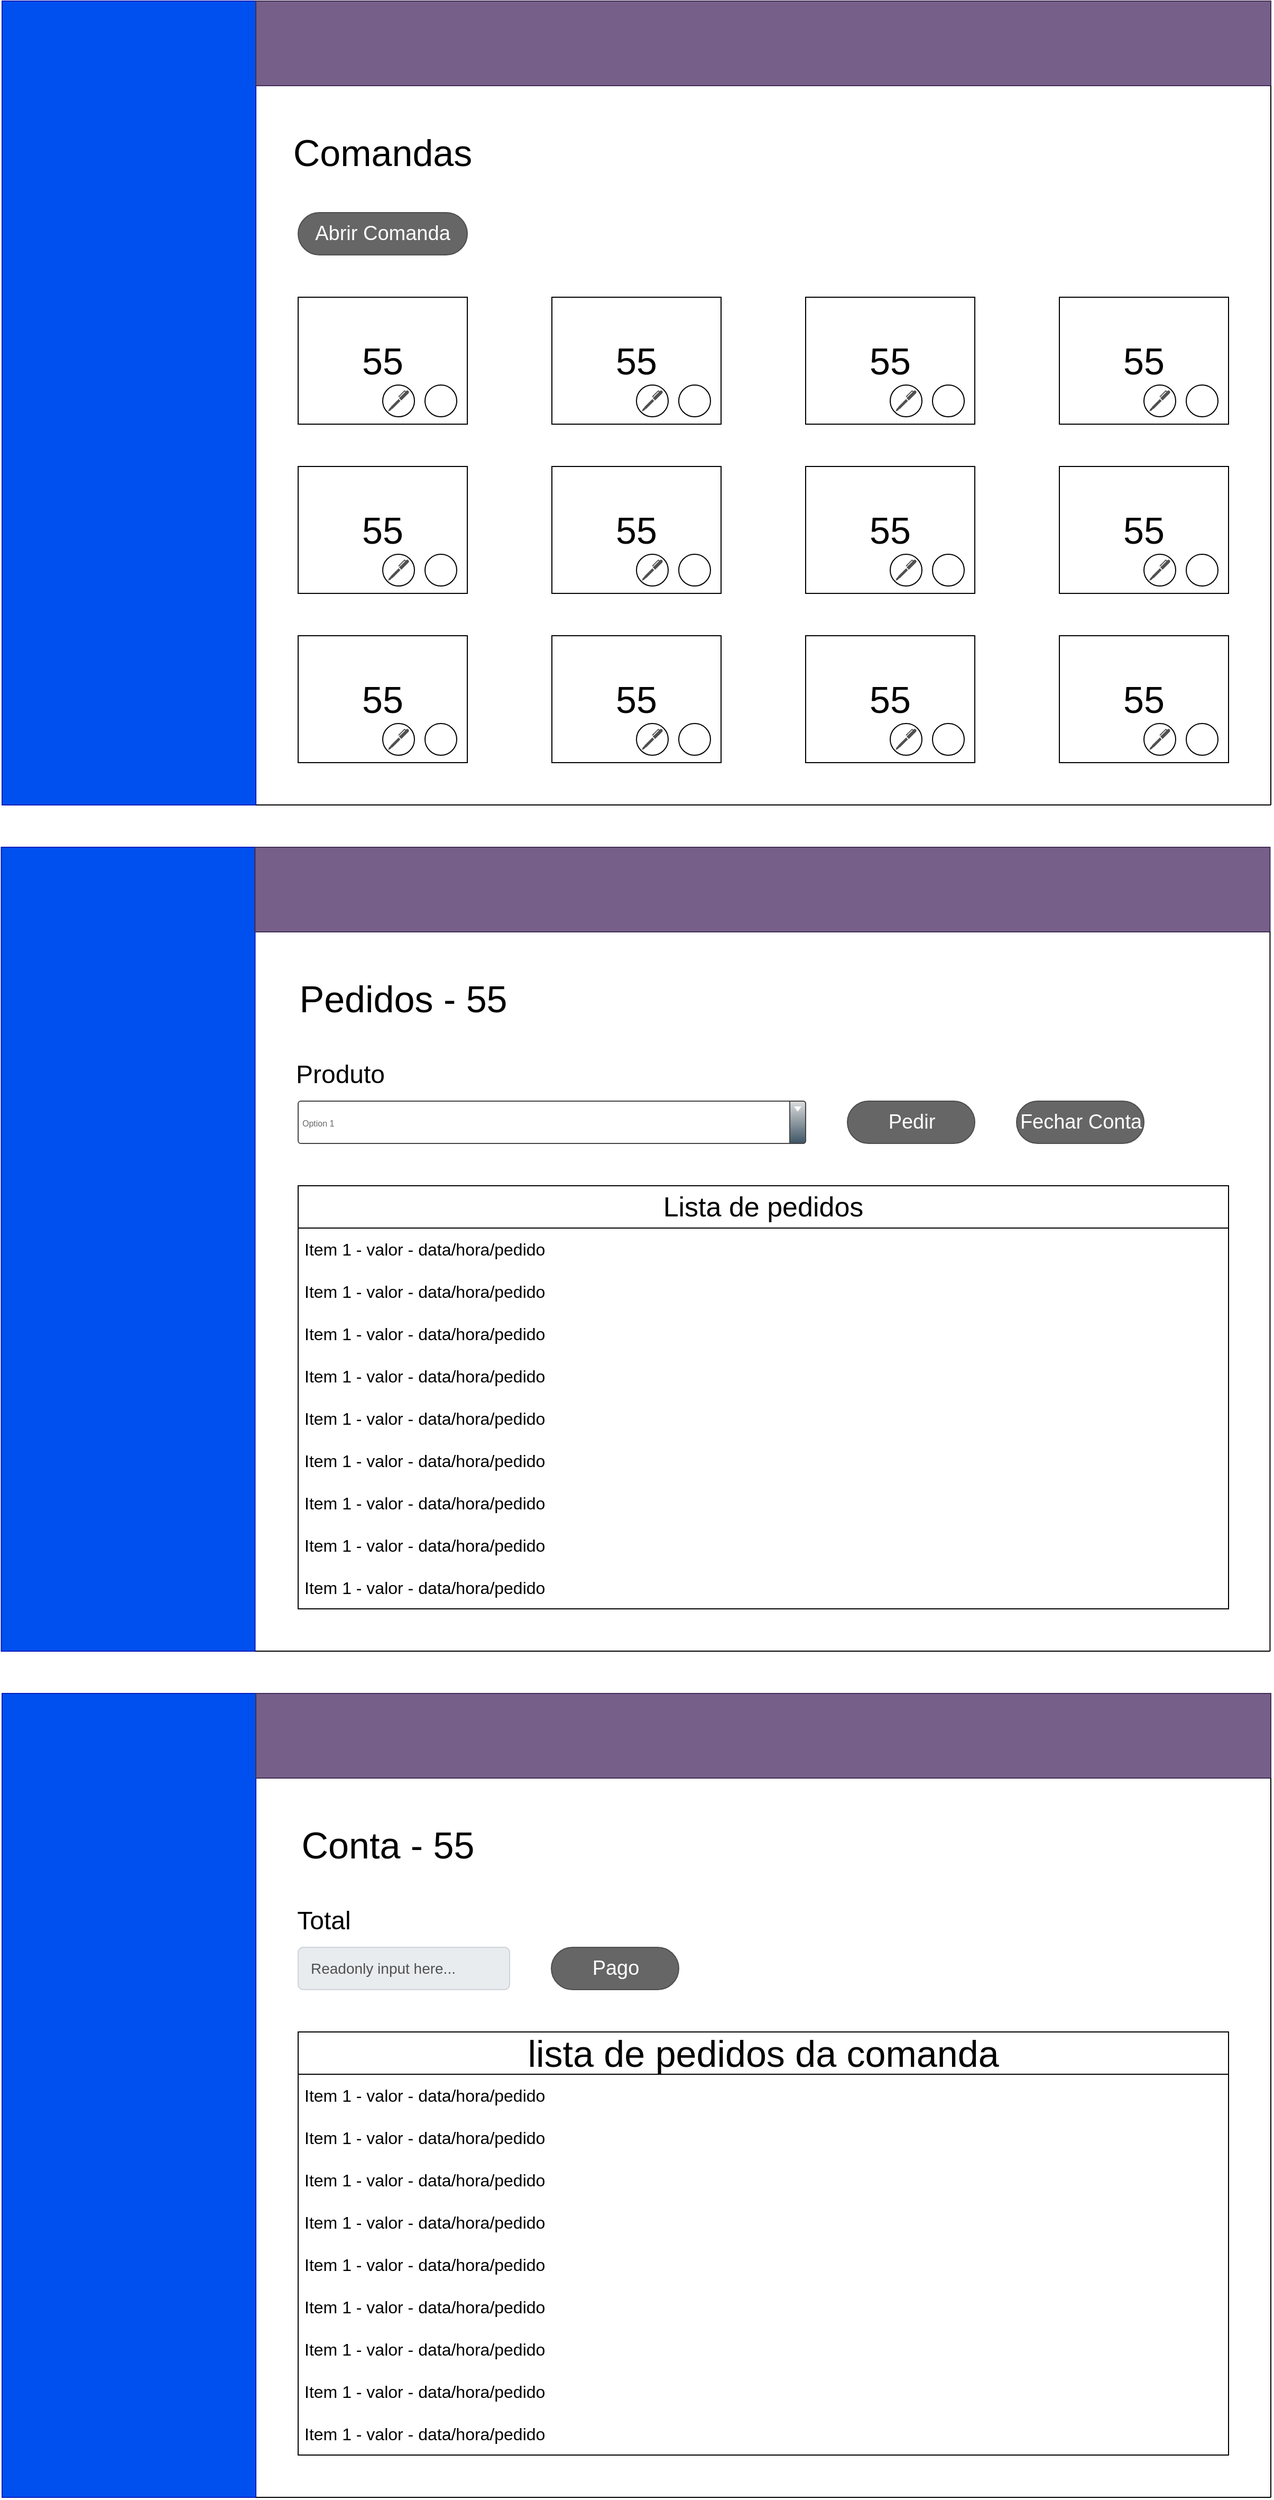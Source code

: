 <mxfile version="24.4.9" type="github">
  <diagram name="Página-1" id="xbZieVm0xrTmN9SILhUu">
    <mxGraphModel dx="3192" dy="1338" grid="1" gridSize="10" guides="1" tooltips="1" connect="1" arrows="1" fold="1" page="0" pageScale="1" pageWidth="827" pageHeight="1169" math="0" shadow="0">
      <root>
        <mxCell id="0" />
        <mxCell id="1" parent="0" />
        <mxCell id="uYwmo2Z151eSSHUktlcx-2" value="" style="rounded=0;whiteSpace=wrap;html=1;fillColor=#0050ef;strokeColor=#001DBC;fontColor=#ffffff;" vertex="1" parent="1">
          <mxGeometry x="-400" y="-120" width="240" height="760" as="geometry" />
        </mxCell>
        <mxCell id="uYwmo2Z151eSSHUktlcx-3" value="" style="rounded=0;whiteSpace=wrap;html=1;fillColor=#76608a;fontColor=#ffffff;strokeColor=#432D57;" vertex="1" parent="1">
          <mxGeometry x="-160" y="-120" width="960" height="80" as="geometry" />
        </mxCell>
        <mxCell id="uYwmo2Z151eSSHUktlcx-4" value="55" style="rounded=0;whiteSpace=wrap;html=1;align=center;fontSize=35;" vertex="1" parent="1">
          <mxGeometry x="-120" y="160" width="160" height="120" as="geometry" />
        </mxCell>
        <mxCell id="uYwmo2Z151eSSHUktlcx-20" value="" style="ellipse;whiteSpace=wrap;html=1;aspect=fixed;" vertex="1" parent="1">
          <mxGeometry x="-40" y="243" width="30" height="30" as="geometry" />
        </mxCell>
        <mxCell id="uYwmo2Z151eSSHUktlcx-21" value="" style="ellipse;whiteSpace=wrap;html=1;aspect=fixed;" vertex="1" parent="1">
          <mxGeometry y="243" width="30" height="30" as="geometry" />
        </mxCell>
        <mxCell id="uYwmo2Z151eSSHUktlcx-50" value="" style="sketch=0;pointerEvents=1;shadow=0;dashed=0;html=1;strokeColor=none;fillColor=#505050;labelPosition=center;verticalLabelPosition=bottom;verticalAlign=top;outlineConnect=0;align=center;shape=mxgraph.office.concepts.writing_pen;" vertex="1" parent="1">
          <mxGeometry x="-35" y="248" width="20" height="20" as="geometry" />
        </mxCell>
        <mxCell id="uYwmo2Z151eSSHUktlcx-51" value="" style="shape=image;html=1;verticalAlign=top;verticalLabelPosition=bottom;labelBackgroundColor=#ffffff;imageAspect=0;aspect=fixed;image=https://cdn1.iconfinder.com/data/icons/unicons-line-vol-6/24/trash-alt-128.png" vertex="1" parent="1">
          <mxGeometry x="5" y="248" width="20" height="20" as="geometry" />
        </mxCell>
        <mxCell id="uYwmo2Z151eSSHUktlcx-86" value="Comandas" style="text;html=1;align=center;verticalAlign=middle;whiteSpace=wrap;rounded=0;fontSize=35;" vertex="1" parent="1">
          <mxGeometry x="-120" y="8" width="160" height="30" as="geometry" />
        </mxCell>
        <mxCell id="uYwmo2Z151eSSHUktlcx-168" value="" style="endArrow=none;html=1;rounded=0;entryX=1;entryY=1;entryDx=0;entryDy=0;" edge="1" parent="1">
          <mxGeometry width="50" height="50" relative="1" as="geometry">
            <mxPoint x="800" y="640" as="sourcePoint" />
            <mxPoint x="800" y="-40" as="targetPoint" />
          </mxGeometry>
        </mxCell>
        <mxCell id="uYwmo2Z151eSSHUktlcx-169" value="" style="endArrow=none;html=1;rounded=0;entryX=1;entryY=1;entryDx=0;entryDy=0;" edge="1" parent="1" target="uYwmo2Z151eSSHUktlcx-2">
          <mxGeometry width="50" height="50" relative="1" as="geometry">
            <mxPoint x="800" y="640" as="sourcePoint" />
            <mxPoint x="810" y="-30" as="targetPoint" />
          </mxGeometry>
        </mxCell>
        <mxCell id="uYwmo2Z151eSSHUktlcx-172" value="55" style="rounded=0;whiteSpace=wrap;html=1;align=center;fontSize=35;" vertex="1" parent="1">
          <mxGeometry x="120" y="160" width="160" height="120" as="geometry" />
        </mxCell>
        <mxCell id="uYwmo2Z151eSSHUktlcx-173" value="" style="ellipse;whiteSpace=wrap;html=1;aspect=fixed;" vertex="1" parent="1">
          <mxGeometry x="200" y="243" width="30" height="30" as="geometry" />
        </mxCell>
        <mxCell id="uYwmo2Z151eSSHUktlcx-174" value="" style="ellipse;whiteSpace=wrap;html=1;aspect=fixed;" vertex="1" parent="1">
          <mxGeometry x="240" y="243" width="30" height="30" as="geometry" />
        </mxCell>
        <mxCell id="uYwmo2Z151eSSHUktlcx-175" value="" style="sketch=0;pointerEvents=1;shadow=0;dashed=0;html=1;strokeColor=none;fillColor=#505050;labelPosition=center;verticalLabelPosition=bottom;verticalAlign=top;outlineConnect=0;align=center;shape=mxgraph.office.concepts.writing_pen;" vertex="1" parent="1">
          <mxGeometry x="205" y="248" width="20" height="20" as="geometry" />
        </mxCell>
        <mxCell id="uYwmo2Z151eSSHUktlcx-176" value="" style="shape=image;html=1;verticalAlign=top;verticalLabelPosition=bottom;labelBackgroundColor=#ffffff;imageAspect=0;aspect=fixed;image=https://cdn1.iconfinder.com/data/icons/unicons-line-vol-6/24/trash-alt-128.png" vertex="1" parent="1">
          <mxGeometry x="245" y="248" width="20" height="20" as="geometry" />
        </mxCell>
        <mxCell id="uYwmo2Z151eSSHUktlcx-177" value="55" style="rounded=0;whiteSpace=wrap;html=1;align=center;fontSize=35;" vertex="1" parent="1">
          <mxGeometry x="360" y="160" width="160" height="120" as="geometry" />
        </mxCell>
        <mxCell id="uYwmo2Z151eSSHUktlcx-178" value="" style="ellipse;whiteSpace=wrap;html=1;aspect=fixed;" vertex="1" parent="1">
          <mxGeometry x="440" y="243" width="30" height="30" as="geometry" />
        </mxCell>
        <mxCell id="uYwmo2Z151eSSHUktlcx-179" value="" style="ellipse;whiteSpace=wrap;html=1;aspect=fixed;" vertex="1" parent="1">
          <mxGeometry x="480" y="243" width="30" height="30" as="geometry" />
        </mxCell>
        <mxCell id="uYwmo2Z151eSSHUktlcx-180" value="" style="sketch=0;pointerEvents=1;shadow=0;dashed=0;html=1;strokeColor=none;fillColor=#505050;labelPosition=center;verticalLabelPosition=bottom;verticalAlign=top;outlineConnect=0;align=center;shape=mxgraph.office.concepts.writing_pen;" vertex="1" parent="1">
          <mxGeometry x="445" y="248" width="20" height="20" as="geometry" />
        </mxCell>
        <mxCell id="uYwmo2Z151eSSHUktlcx-181" value="" style="shape=image;html=1;verticalAlign=top;verticalLabelPosition=bottom;labelBackgroundColor=#ffffff;imageAspect=0;aspect=fixed;image=https://cdn1.iconfinder.com/data/icons/unicons-line-vol-6/24/trash-alt-128.png" vertex="1" parent="1">
          <mxGeometry x="485" y="248" width="20" height="20" as="geometry" />
        </mxCell>
        <mxCell id="uYwmo2Z151eSSHUktlcx-182" value="55" style="rounded=0;whiteSpace=wrap;html=1;align=center;fontSize=35;" vertex="1" parent="1">
          <mxGeometry x="600" y="160" width="160" height="120" as="geometry" />
        </mxCell>
        <mxCell id="uYwmo2Z151eSSHUktlcx-183" value="" style="ellipse;whiteSpace=wrap;html=1;aspect=fixed;" vertex="1" parent="1">
          <mxGeometry x="680" y="243" width="30" height="30" as="geometry" />
        </mxCell>
        <mxCell id="uYwmo2Z151eSSHUktlcx-184" value="" style="ellipse;whiteSpace=wrap;html=1;aspect=fixed;" vertex="1" parent="1">
          <mxGeometry x="720" y="243" width="30" height="30" as="geometry" />
        </mxCell>
        <mxCell id="uYwmo2Z151eSSHUktlcx-185" value="" style="sketch=0;pointerEvents=1;shadow=0;dashed=0;html=1;strokeColor=none;fillColor=#505050;labelPosition=center;verticalLabelPosition=bottom;verticalAlign=top;outlineConnect=0;align=center;shape=mxgraph.office.concepts.writing_pen;" vertex="1" parent="1">
          <mxGeometry x="685" y="248" width="20" height="20" as="geometry" />
        </mxCell>
        <mxCell id="uYwmo2Z151eSSHUktlcx-186" value="" style="shape=image;html=1;verticalAlign=top;verticalLabelPosition=bottom;labelBackgroundColor=#ffffff;imageAspect=0;aspect=fixed;image=https://cdn1.iconfinder.com/data/icons/unicons-line-vol-6/24/trash-alt-128.png" vertex="1" parent="1">
          <mxGeometry x="725" y="248" width="20" height="20" as="geometry" />
        </mxCell>
        <mxCell id="uYwmo2Z151eSSHUktlcx-187" value="55" style="rounded=0;whiteSpace=wrap;html=1;align=center;fontSize=35;" vertex="1" parent="1">
          <mxGeometry x="-120" y="320" width="160" height="120" as="geometry" />
        </mxCell>
        <mxCell id="uYwmo2Z151eSSHUktlcx-188" value="" style="ellipse;whiteSpace=wrap;html=1;aspect=fixed;" vertex="1" parent="1">
          <mxGeometry x="-40" y="403" width="30" height="30" as="geometry" />
        </mxCell>
        <mxCell id="uYwmo2Z151eSSHUktlcx-189" value="" style="ellipse;whiteSpace=wrap;html=1;aspect=fixed;" vertex="1" parent="1">
          <mxGeometry y="403" width="30" height="30" as="geometry" />
        </mxCell>
        <mxCell id="uYwmo2Z151eSSHUktlcx-190" value="" style="sketch=0;pointerEvents=1;shadow=0;dashed=0;html=1;strokeColor=none;fillColor=#505050;labelPosition=center;verticalLabelPosition=bottom;verticalAlign=top;outlineConnect=0;align=center;shape=mxgraph.office.concepts.writing_pen;" vertex="1" parent="1">
          <mxGeometry x="-35" y="408" width="20" height="20" as="geometry" />
        </mxCell>
        <mxCell id="uYwmo2Z151eSSHUktlcx-191" value="" style="shape=image;html=1;verticalAlign=top;verticalLabelPosition=bottom;labelBackgroundColor=#ffffff;imageAspect=0;aspect=fixed;image=https://cdn1.iconfinder.com/data/icons/unicons-line-vol-6/24/trash-alt-128.png" vertex="1" parent="1">
          <mxGeometry x="5" y="408" width="20" height="20" as="geometry" />
        </mxCell>
        <mxCell id="uYwmo2Z151eSSHUktlcx-192" value="55" style="rounded=0;whiteSpace=wrap;html=1;align=center;fontSize=35;" vertex="1" parent="1">
          <mxGeometry x="120" y="320" width="160" height="120" as="geometry" />
        </mxCell>
        <mxCell id="uYwmo2Z151eSSHUktlcx-193" value="" style="ellipse;whiteSpace=wrap;html=1;aspect=fixed;" vertex="1" parent="1">
          <mxGeometry x="200" y="403" width="30" height="30" as="geometry" />
        </mxCell>
        <mxCell id="uYwmo2Z151eSSHUktlcx-194" value="" style="ellipse;whiteSpace=wrap;html=1;aspect=fixed;" vertex="1" parent="1">
          <mxGeometry x="240" y="403" width="30" height="30" as="geometry" />
        </mxCell>
        <mxCell id="uYwmo2Z151eSSHUktlcx-195" value="" style="sketch=0;pointerEvents=1;shadow=0;dashed=0;html=1;strokeColor=none;fillColor=#505050;labelPosition=center;verticalLabelPosition=bottom;verticalAlign=top;outlineConnect=0;align=center;shape=mxgraph.office.concepts.writing_pen;" vertex="1" parent="1">
          <mxGeometry x="205" y="408" width="20" height="20" as="geometry" />
        </mxCell>
        <mxCell id="uYwmo2Z151eSSHUktlcx-196" value="" style="shape=image;html=1;verticalAlign=top;verticalLabelPosition=bottom;labelBackgroundColor=#ffffff;imageAspect=0;aspect=fixed;image=https://cdn1.iconfinder.com/data/icons/unicons-line-vol-6/24/trash-alt-128.png" vertex="1" parent="1">
          <mxGeometry x="245" y="408" width="20" height="20" as="geometry" />
        </mxCell>
        <mxCell id="uYwmo2Z151eSSHUktlcx-197" value="55" style="rounded=0;whiteSpace=wrap;html=1;align=center;fontSize=35;" vertex="1" parent="1">
          <mxGeometry x="360" y="320" width="160" height="120" as="geometry" />
        </mxCell>
        <mxCell id="uYwmo2Z151eSSHUktlcx-198" value="" style="ellipse;whiteSpace=wrap;html=1;aspect=fixed;" vertex="1" parent="1">
          <mxGeometry x="440" y="403" width="30" height="30" as="geometry" />
        </mxCell>
        <mxCell id="uYwmo2Z151eSSHUktlcx-199" value="" style="ellipse;whiteSpace=wrap;html=1;aspect=fixed;" vertex="1" parent="1">
          <mxGeometry x="480" y="403" width="30" height="30" as="geometry" />
        </mxCell>
        <mxCell id="uYwmo2Z151eSSHUktlcx-200" value="" style="sketch=0;pointerEvents=1;shadow=0;dashed=0;html=1;strokeColor=none;fillColor=#505050;labelPosition=center;verticalLabelPosition=bottom;verticalAlign=top;outlineConnect=0;align=center;shape=mxgraph.office.concepts.writing_pen;" vertex="1" parent="1">
          <mxGeometry x="445" y="408" width="20" height="20" as="geometry" />
        </mxCell>
        <mxCell id="uYwmo2Z151eSSHUktlcx-201" value="" style="shape=image;html=1;verticalAlign=top;verticalLabelPosition=bottom;labelBackgroundColor=#ffffff;imageAspect=0;aspect=fixed;image=https://cdn1.iconfinder.com/data/icons/unicons-line-vol-6/24/trash-alt-128.png" vertex="1" parent="1">
          <mxGeometry x="485" y="408" width="20" height="20" as="geometry" />
        </mxCell>
        <mxCell id="uYwmo2Z151eSSHUktlcx-202" value="55" style="rounded=0;whiteSpace=wrap;html=1;align=center;fontSize=35;" vertex="1" parent="1">
          <mxGeometry x="600" y="320" width="160" height="120" as="geometry" />
        </mxCell>
        <mxCell id="uYwmo2Z151eSSHUktlcx-203" value="" style="ellipse;whiteSpace=wrap;html=1;aspect=fixed;" vertex="1" parent="1">
          <mxGeometry x="680" y="403" width="30" height="30" as="geometry" />
        </mxCell>
        <mxCell id="uYwmo2Z151eSSHUktlcx-204" value="" style="ellipse;whiteSpace=wrap;html=1;aspect=fixed;" vertex="1" parent="1">
          <mxGeometry x="720" y="403" width="30" height="30" as="geometry" />
        </mxCell>
        <mxCell id="uYwmo2Z151eSSHUktlcx-205" value="" style="sketch=0;pointerEvents=1;shadow=0;dashed=0;html=1;strokeColor=none;fillColor=#505050;labelPosition=center;verticalLabelPosition=bottom;verticalAlign=top;outlineConnect=0;align=center;shape=mxgraph.office.concepts.writing_pen;" vertex="1" parent="1">
          <mxGeometry x="685" y="408" width="20" height="20" as="geometry" />
        </mxCell>
        <mxCell id="uYwmo2Z151eSSHUktlcx-206" value="" style="shape=image;html=1;verticalAlign=top;verticalLabelPosition=bottom;labelBackgroundColor=#ffffff;imageAspect=0;aspect=fixed;image=https://cdn1.iconfinder.com/data/icons/unicons-line-vol-6/24/trash-alt-128.png" vertex="1" parent="1">
          <mxGeometry x="725" y="408" width="20" height="20" as="geometry" />
        </mxCell>
        <mxCell id="uYwmo2Z151eSSHUktlcx-207" value="55" style="rounded=0;whiteSpace=wrap;html=1;align=center;fontSize=35;" vertex="1" parent="1">
          <mxGeometry x="-120" y="480" width="160" height="120" as="geometry" />
        </mxCell>
        <mxCell id="uYwmo2Z151eSSHUktlcx-208" value="" style="ellipse;whiteSpace=wrap;html=1;aspect=fixed;" vertex="1" parent="1">
          <mxGeometry x="-40" y="563" width="30" height="30" as="geometry" />
        </mxCell>
        <mxCell id="uYwmo2Z151eSSHUktlcx-209" value="" style="ellipse;whiteSpace=wrap;html=1;aspect=fixed;" vertex="1" parent="1">
          <mxGeometry y="563" width="30" height="30" as="geometry" />
        </mxCell>
        <mxCell id="uYwmo2Z151eSSHUktlcx-210" value="" style="sketch=0;pointerEvents=1;shadow=0;dashed=0;html=1;strokeColor=none;fillColor=#505050;labelPosition=center;verticalLabelPosition=bottom;verticalAlign=top;outlineConnect=0;align=center;shape=mxgraph.office.concepts.writing_pen;" vertex="1" parent="1">
          <mxGeometry x="-35" y="568" width="20" height="20" as="geometry" />
        </mxCell>
        <mxCell id="uYwmo2Z151eSSHUktlcx-211" value="" style="shape=image;html=1;verticalAlign=top;verticalLabelPosition=bottom;labelBackgroundColor=#ffffff;imageAspect=0;aspect=fixed;image=https://cdn1.iconfinder.com/data/icons/unicons-line-vol-6/24/trash-alt-128.png" vertex="1" parent="1">
          <mxGeometry x="5" y="568" width="20" height="20" as="geometry" />
        </mxCell>
        <mxCell id="uYwmo2Z151eSSHUktlcx-212" value="55" style="rounded=0;whiteSpace=wrap;html=1;align=center;fontSize=35;" vertex="1" parent="1">
          <mxGeometry x="120" y="480" width="160" height="120" as="geometry" />
        </mxCell>
        <mxCell id="uYwmo2Z151eSSHUktlcx-213" value="" style="ellipse;whiteSpace=wrap;html=1;aspect=fixed;" vertex="1" parent="1">
          <mxGeometry x="200" y="563" width="30" height="30" as="geometry" />
        </mxCell>
        <mxCell id="uYwmo2Z151eSSHUktlcx-214" value="" style="ellipse;whiteSpace=wrap;html=1;aspect=fixed;" vertex="1" parent="1">
          <mxGeometry x="240" y="563" width="30" height="30" as="geometry" />
        </mxCell>
        <mxCell id="uYwmo2Z151eSSHUktlcx-215" value="" style="sketch=0;pointerEvents=1;shadow=0;dashed=0;html=1;strokeColor=none;fillColor=#505050;labelPosition=center;verticalLabelPosition=bottom;verticalAlign=top;outlineConnect=0;align=center;shape=mxgraph.office.concepts.writing_pen;" vertex="1" parent="1">
          <mxGeometry x="205" y="568" width="20" height="20" as="geometry" />
        </mxCell>
        <mxCell id="uYwmo2Z151eSSHUktlcx-216" value="" style="shape=image;html=1;verticalAlign=top;verticalLabelPosition=bottom;labelBackgroundColor=#ffffff;imageAspect=0;aspect=fixed;image=https://cdn1.iconfinder.com/data/icons/unicons-line-vol-6/24/trash-alt-128.png" vertex="1" parent="1">
          <mxGeometry x="245" y="568" width="20" height="20" as="geometry" />
        </mxCell>
        <mxCell id="uYwmo2Z151eSSHUktlcx-217" value="55" style="rounded=0;whiteSpace=wrap;html=1;align=center;fontSize=35;" vertex="1" parent="1">
          <mxGeometry x="360" y="480" width="160" height="120" as="geometry" />
        </mxCell>
        <mxCell id="uYwmo2Z151eSSHUktlcx-218" value="" style="ellipse;whiteSpace=wrap;html=1;aspect=fixed;" vertex="1" parent="1">
          <mxGeometry x="440" y="563" width="30" height="30" as="geometry" />
        </mxCell>
        <mxCell id="uYwmo2Z151eSSHUktlcx-219" value="" style="ellipse;whiteSpace=wrap;html=1;aspect=fixed;" vertex="1" parent="1">
          <mxGeometry x="480" y="563" width="30" height="30" as="geometry" />
        </mxCell>
        <mxCell id="uYwmo2Z151eSSHUktlcx-220" value="" style="sketch=0;pointerEvents=1;shadow=0;dashed=0;html=1;strokeColor=none;fillColor=#505050;labelPosition=center;verticalLabelPosition=bottom;verticalAlign=top;outlineConnect=0;align=center;shape=mxgraph.office.concepts.writing_pen;" vertex="1" parent="1">
          <mxGeometry x="445" y="568" width="20" height="20" as="geometry" />
        </mxCell>
        <mxCell id="uYwmo2Z151eSSHUktlcx-221" value="" style="shape=image;html=1;verticalAlign=top;verticalLabelPosition=bottom;labelBackgroundColor=#ffffff;imageAspect=0;aspect=fixed;image=https://cdn1.iconfinder.com/data/icons/unicons-line-vol-6/24/trash-alt-128.png" vertex="1" parent="1">
          <mxGeometry x="485" y="568" width="20" height="20" as="geometry" />
        </mxCell>
        <mxCell id="uYwmo2Z151eSSHUktlcx-222" value="55" style="rounded=0;whiteSpace=wrap;html=1;align=center;fontSize=35;" vertex="1" parent="1">
          <mxGeometry x="600" y="480" width="160" height="120" as="geometry" />
        </mxCell>
        <mxCell id="uYwmo2Z151eSSHUktlcx-223" value="" style="ellipse;whiteSpace=wrap;html=1;aspect=fixed;" vertex="1" parent="1">
          <mxGeometry x="680" y="563" width="30" height="30" as="geometry" />
        </mxCell>
        <mxCell id="uYwmo2Z151eSSHUktlcx-224" value="" style="ellipse;whiteSpace=wrap;html=1;aspect=fixed;" vertex="1" parent="1">
          <mxGeometry x="720" y="563" width="30" height="30" as="geometry" />
        </mxCell>
        <mxCell id="uYwmo2Z151eSSHUktlcx-225" value="" style="sketch=0;pointerEvents=1;shadow=0;dashed=0;html=1;strokeColor=none;fillColor=#505050;labelPosition=center;verticalLabelPosition=bottom;verticalAlign=top;outlineConnect=0;align=center;shape=mxgraph.office.concepts.writing_pen;" vertex="1" parent="1">
          <mxGeometry x="685" y="568" width="20" height="20" as="geometry" />
        </mxCell>
        <mxCell id="uYwmo2Z151eSSHUktlcx-226" value="" style="shape=image;html=1;verticalAlign=top;verticalLabelPosition=bottom;labelBackgroundColor=#ffffff;imageAspect=0;aspect=fixed;image=https://cdn1.iconfinder.com/data/icons/unicons-line-vol-6/24/trash-alt-128.png" vertex="1" parent="1">
          <mxGeometry x="725" y="568" width="20" height="20" as="geometry" />
        </mxCell>
        <mxCell id="uYwmo2Z151eSSHUktlcx-235" value="" style="rounded=0;whiteSpace=wrap;html=1;fillColor=#0050ef;strokeColor=#001DBC;fontColor=#ffffff;" vertex="1" parent="1">
          <mxGeometry x="-400.77" y="680" width="240" height="760" as="geometry" />
        </mxCell>
        <mxCell id="uYwmo2Z151eSSHUktlcx-236" value="" style="rounded=0;whiteSpace=wrap;html=1;fillColor=#76608a;fontColor=#ffffff;strokeColor=#432D57;" vertex="1" parent="1">
          <mxGeometry x="-160.77" y="680" width="960" height="80" as="geometry" />
        </mxCell>
        <mxCell id="uYwmo2Z151eSSHUktlcx-242" value="Pedidos - 55" style="text;html=1;align=center;verticalAlign=middle;whiteSpace=wrap;rounded=0;fontSize=35;" vertex="1" parent="1">
          <mxGeometry x="-120.77" y="808" width="200.77" height="30" as="geometry" />
        </mxCell>
        <mxCell id="uYwmo2Z151eSSHUktlcx-243" value="" style="endArrow=none;html=1;rounded=0;entryX=1;entryY=1;entryDx=0;entryDy=0;" edge="1" parent="1">
          <mxGeometry width="50" height="50" relative="1" as="geometry">
            <mxPoint x="799.23" y="1440" as="sourcePoint" />
            <mxPoint x="799.23" y="760" as="targetPoint" />
          </mxGeometry>
        </mxCell>
        <mxCell id="uYwmo2Z151eSSHUktlcx-244" value="" style="endArrow=none;html=1;rounded=0;entryX=1;entryY=1;entryDx=0;entryDy=0;" edge="1" parent="1" target="uYwmo2Z151eSSHUktlcx-235">
          <mxGeometry width="50" height="50" relative="1" as="geometry">
            <mxPoint x="799.23" y="1440" as="sourcePoint" />
            <mxPoint x="809.23" y="770" as="targetPoint" />
          </mxGeometry>
        </mxCell>
        <mxCell id="uYwmo2Z151eSSHUktlcx-305" value="&lt;font style=&quot;font-size: 24px;&quot;&gt;Produto&lt;/font&gt;" style="text;html=1;align=center;verticalAlign=middle;whiteSpace=wrap;rounded=0;" vertex="1" parent="1">
          <mxGeometry x="-120" y="880" width="80" height="30" as="geometry" />
        </mxCell>
        <mxCell id="uYwmo2Z151eSSHUktlcx-310" value="&lt;font style=&quot;font-size: 19px;&quot;&gt;Pedir&lt;/font&gt;" style="rounded=1;html=1;shadow=0;dashed=0;whiteSpace=wrap;fontSize=10;fillColor=#666666;align=center;strokeColor=#4D4D4D;fontColor=#ffffff;arcSize=50;" vertex="1" parent="1">
          <mxGeometry x="399.5" y="920" width="120.5" height="40" as="geometry" />
        </mxCell>
        <mxCell id="uYwmo2Z151eSSHUktlcx-311" value="&lt;font style=&quot;font-size: 26px;&quot;&gt;Lista de pedidos&lt;/font&gt;" style="swimlane;fontStyle=0;childLayout=stackLayout;horizontal=1;startSize=40;horizontalStack=0;resizeParent=1;resizeParentMax=0;resizeLast=0;collapsible=1;marginBottom=0;whiteSpace=wrap;html=1;" vertex="1" parent="1">
          <mxGeometry x="-120" y="1000" width="880" height="400" as="geometry" />
        </mxCell>
        <mxCell id="uYwmo2Z151eSSHUktlcx-313" value="&lt;font style=&quot;font-size: 16px;&quot;&gt;Item 1 - valor - data/hora/pedido&lt;/font&gt;" style="text;strokeColor=none;fillColor=none;align=left;verticalAlign=middle;spacingLeft=4;spacingRight=4;overflow=hidden;points=[[0,0.5],[1,0.5]];portConstraint=eastwest;rotatable=0;whiteSpace=wrap;html=1;" vertex="1" parent="uYwmo2Z151eSSHUktlcx-311">
          <mxGeometry y="40" width="880" height="40" as="geometry" />
        </mxCell>
        <mxCell id="uYwmo2Z151eSSHUktlcx-351" value="&lt;font style=&quot;font-size: 16px;&quot;&gt;Item 1 - valor - data/hora/pedido&lt;/font&gt;" style="text;strokeColor=none;fillColor=none;align=left;verticalAlign=middle;spacingLeft=4;spacingRight=4;overflow=hidden;points=[[0,0.5],[1,0.5]];portConstraint=eastwest;rotatable=0;whiteSpace=wrap;html=1;" vertex="1" parent="uYwmo2Z151eSSHUktlcx-311">
          <mxGeometry y="80" width="880" height="40" as="geometry" />
        </mxCell>
        <mxCell id="uYwmo2Z151eSSHUktlcx-353" value="&lt;font style=&quot;font-size: 16px;&quot;&gt;Item 1 - valor - data/hora/pedido&lt;/font&gt;" style="text;strokeColor=none;fillColor=none;align=left;verticalAlign=middle;spacingLeft=4;spacingRight=4;overflow=hidden;points=[[0,0.5],[1,0.5]];portConstraint=eastwest;rotatable=0;whiteSpace=wrap;html=1;" vertex="1" parent="uYwmo2Z151eSSHUktlcx-311">
          <mxGeometry y="120" width="880" height="40" as="geometry" />
        </mxCell>
        <mxCell id="uYwmo2Z151eSSHUktlcx-357" value="&lt;font style=&quot;font-size: 16px;&quot;&gt;Item 1 - valor - data/hora/pedido&lt;/font&gt;" style="text;strokeColor=none;fillColor=none;align=left;verticalAlign=middle;spacingLeft=4;spacingRight=4;overflow=hidden;points=[[0,0.5],[1,0.5]];portConstraint=eastwest;rotatable=0;whiteSpace=wrap;html=1;" vertex="1" parent="uYwmo2Z151eSSHUktlcx-311">
          <mxGeometry y="160" width="880" height="40" as="geometry" />
        </mxCell>
        <mxCell id="uYwmo2Z151eSSHUktlcx-356" value="&lt;font style=&quot;font-size: 16px;&quot;&gt;Item 1 - valor - data/hora/pedido&lt;/font&gt;" style="text;strokeColor=none;fillColor=none;align=left;verticalAlign=middle;spacingLeft=4;spacingRight=4;overflow=hidden;points=[[0,0.5],[1,0.5]];portConstraint=eastwest;rotatable=0;whiteSpace=wrap;html=1;" vertex="1" parent="uYwmo2Z151eSSHUktlcx-311">
          <mxGeometry y="200" width="880" height="40" as="geometry" />
        </mxCell>
        <mxCell id="uYwmo2Z151eSSHUktlcx-355" value="&lt;font style=&quot;font-size: 16px;&quot;&gt;Item 1 - valor - data/hora/pedido&lt;/font&gt;" style="text;strokeColor=none;fillColor=none;align=left;verticalAlign=middle;spacingLeft=4;spacingRight=4;overflow=hidden;points=[[0,0.5],[1,0.5]];portConstraint=eastwest;rotatable=0;whiteSpace=wrap;html=1;" vertex="1" parent="uYwmo2Z151eSSHUktlcx-311">
          <mxGeometry y="240" width="880" height="40" as="geometry" />
        </mxCell>
        <mxCell id="uYwmo2Z151eSSHUktlcx-354" value="&lt;font style=&quot;font-size: 16px;&quot;&gt;Item 1 - valor - data/hora/pedido&lt;/font&gt;" style="text;strokeColor=none;fillColor=none;align=left;verticalAlign=middle;spacingLeft=4;spacingRight=4;overflow=hidden;points=[[0,0.5],[1,0.5]];portConstraint=eastwest;rotatable=0;whiteSpace=wrap;html=1;" vertex="1" parent="uYwmo2Z151eSSHUktlcx-311">
          <mxGeometry y="280" width="880" height="40" as="geometry" />
        </mxCell>
        <mxCell id="uYwmo2Z151eSSHUktlcx-352" value="&lt;font style=&quot;font-size: 16px;&quot;&gt;Item 1 - valor - data/hora/pedido&lt;/font&gt;" style="text;strokeColor=none;fillColor=none;align=left;verticalAlign=middle;spacingLeft=4;spacingRight=4;overflow=hidden;points=[[0,0.5],[1,0.5]];portConstraint=eastwest;rotatable=0;whiteSpace=wrap;html=1;" vertex="1" parent="uYwmo2Z151eSSHUktlcx-311">
          <mxGeometry y="320" width="880" height="40" as="geometry" />
        </mxCell>
        <mxCell id="uYwmo2Z151eSSHUktlcx-350" value="&lt;font style=&quot;font-size: 16px;&quot;&gt;Item 1 - valor - data/hora/pedido&lt;/font&gt;" style="text;strokeColor=none;fillColor=none;align=left;verticalAlign=middle;spacingLeft=4;spacingRight=4;overflow=hidden;points=[[0,0.5],[1,0.5]];portConstraint=eastwest;rotatable=0;whiteSpace=wrap;html=1;" vertex="1" parent="uYwmo2Z151eSSHUktlcx-311">
          <mxGeometry y="360" width="880" height="40" as="geometry" />
        </mxCell>
        <mxCell id="uYwmo2Z151eSSHUktlcx-325" value="Option 1" style="strokeWidth=1;html=1;shadow=0;dashed=0;shape=mxgraph.ios.iComboBox;spacingTop=2;spacingLeft=2;align=left;strokeColor=#444444;fontColor=#666666;buttonText=;fontSize=8;fillColor=#dddddd;fillColor2=#3D5565;sketch=0;whiteSpace=wrap;" vertex="1" parent="1">
          <mxGeometry x="-120" y="920" width="480" height="40" as="geometry" />
        </mxCell>
        <mxCell id="uYwmo2Z151eSSHUktlcx-326" value="&lt;font style=&quot;font-size: 19px;&quot;&gt;Fechar Conta&lt;/font&gt;" style="rounded=1;html=1;shadow=0;dashed=0;whiteSpace=wrap;fontSize=10;fillColor=#666666;align=center;strokeColor=#4D4D4D;fontColor=#ffffff;arcSize=50;" vertex="1" parent="1">
          <mxGeometry x="559.5" y="920" width="120.5" height="40" as="geometry" />
        </mxCell>
        <mxCell id="uYwmo2Z151eSSHUktlcx-327" value="" style="shape=image;html=1;verticalAlign=top;verticalLabelPosition=bottom;labelBackgroundColor=#ffffff;imageAspect=0;aspect=fixed;image=https://cdn1.iconfinder.com/data/icons/unicons-line-vol-6/24/trash-alt-128.png" vertex="1" parent="1">
          <mxGeometry x="730" y="1370" width="20" height="20" as="geometry" />
        </mxCell>
        <mxCell id="uYwmo2Z151eSSHUktlcx-330" value="" style="shape=image;html=1;verticalAlign=top;verticalLabelPosition=bottom;labelBackgroundColor=#ffffff;imageAspect=0;aspect=fixed;image=https://cdn1.iconfinder.com/data/icons/unicons-line-vol-6/24/trash-alt-128.png" vertex="1" parent="1">
          <mxGeometry x="730" y="1330" width="20" height="20" as="geometry" />
        </mxCell>
        <mxCell id="uYwmo2Z151eSSHUktlcx-331" value="" style="shape=image;html=1;verticalAlign=top;verticalLabelPosition=bottom;labelBackgroundColor=#ffffff;imageAspect=0;aspect=fixed;image=https://cdn1.iconfinder.com/data/icons/unicons-line-vol-6/24/trash-alt-128.png" vertex="1" parent="1">
          <mxGeometry x="730" y="1290" width="20" height="20" as="geometry" />
        </mxCell>
        <mxCell id="uYwmo2Z151eSSHUktlcx-332" value="" style="shape=image;html=1;verticalAlign=top;verticalLabelPosition=bottom;labelBackgroundColor=#ffffff;imageAspect=0;aspect=fixed;image=https://cdn1.iconfinder.com/data/icons/unicons-line-vol-6/24/trash-alt-128.png" vertex="1" parent="1">
          <mxGeometry x="730" y="1250" width="20" height="20" as="geometry" />
        </mxCell>
        <mxCell id="uYwmo2Z151eSSHUktlcx-333" value="" style="shape=image;html=1;verticalAlign=top;verticalLabelPosition=bottom;labelBackgroundColor=#ffffff;imageAspect=0;aspect=fixed;image=https://cdn1.iconfinder.com/data/icons/unicons-line-vol-6/24/trash-alt-128.png" vertex="1" parent="1">
          <mxGeometry x="730" y="1210" width="20" height="20" as="geometry" />
        </mxCell>
        <mxCell id="uYwmo2Z151eSSHUktlcx-334" value="" style="shape=image;html=1;verticalAlign=top;verticalLabelPosition=bottom;labelBackgroundColor=#ffffff;imageAspect=0;aspect=fixed;image=https://cdn1.iconfinder.com/data/icons/unicons-line-vol-6/24/trash-alt-128.png" vertex="1" parent="1">
          <mxGeometry x="730" y="1170" width="20" height="20" as="geometry" />
        </mxCell>
        <mxCell id="uYwmo2Z151eSSHUktlcx-335" value="" style="shape=image;html=1;verticalAlign=top;verticalLabelPosition=bottom;labelBackgroundColor=#ffffff;imageAspect=0;aspect=fixed;image=https://cdn1.iconfinder.com/data/icons/unicons-line-vol-6/24/trash-alt-128.png" vertex="1" parent="1">
          <mxGeometry x="730" y="1130" width="20" height="20" as="geometry" />
        </mxCell>
        <mxCell id="uYwmo2Z151eSSHUktlcx-336" value="" style="shape=image;html=1;verticalAlign=top;verticalLabelPosition=bottom;labelBackgroundColor=#ffffff;imageAspect=0;aspect=fixed;image=https://cdn1.iconfinder.com/data/icons/unicons-line-vol-6/24/trash-alt-128.png" vertex="1" parent="1">
          <mxGeometry x="730" y="1090" width="20" height="20" as="geometry" />
        </mxCell>
        <mxCell id="uYwmo2Z151eSSHUktlcx-337" value="" style="shape=image;html=1;verticalAlign=top;verticalLabelPosition=bottom;labelBackgroundColor=#ffffff;imageAspect=0;aspect=fixed;image=https://cdn1.iconfinder.com/data/icons/unicons-line-vol-6/24/trash-alt-128.png" vertex="1" parent="1">
          <mxGeometry x="730" y="1050" width="20" height="20" as="geometry" />
        </mxCell>
        <mxCell id="uYwmo2Z151eSSHUktlcx-358" value="" style="rounded=0;whiteSpace=wrap;html=1;fillColor=#0050ef;strokeColor=#001DBC;fontColor=#ffffff;" vertex="1" parent="1">
          <mxGeometry x="-400" y="1480" width="240" height="760" as="geometry" />
        </mxCell>
        <mxCell id="uYwmo2Z151eSSHUktlcx-359" value="" style="rounded=0;whiteSpace=wrap;html=1;fillColor=#76608a;fontColor=#ffffff;strokeColor=#432D57;" vertex="1" parent="1">
          <mxGeometry x="-160" y="1480" width="960" height="80" as="geometry" />
        </mxCell>
        <mxCell id="uYwmo2Z151eSSHUktlcx-360" value="Conta - 55" style="text;html=1;align=center;verticalAlign=middle;whiteSpace=wrap;rounded=0;fontSize=35;" vertex="1" parent="1">
          <mxGeometry x="-120" y="1608" width="170" height="30" as="geometry" />
        </mxCell>
        <mxCell id="uYwmo2Z151eSSHUktlcx-361" value="" style="endArrow=none;html=1;rounded=0;entryX=1;entryY=1;entryDx=0;entryDy=0;" edge="1" parent="1">
          <mxGeometry width="50" height="50" relative="1" as="geometry">
            <mxPoint x="800" y="2240" as="sourcePoint" />
            <mxPoint x="800" y="1560" as="targetPoint" />
          </mxGeometry>
        </mxCell>
        <mxCell id="uYwmo2Z151eSSHUktlcx-362" value="" style="endArrow=none;html=1;rounded=0;entryX=1;entryY=1;entryDx=0;entryDy=0;" edge="1" parent="1" target="uYwmo2Z151eSSHUktlcx-358">
          <mxGeometry width="50" height="50" relative="1" as="geometry">
            <mxPoint x="800" y="2240" as="sourcePoint" />
            <mxPoint x="810" y="1570" as="targetPoint" />
          </mxGeometry>
        </mxCell>
        <mxCell id="uYwmo2Z151eSSHUktlcx-365" value="lista de pedidos da comanda" style="swimlane;fontStyle=0;childLayout=stackLayout;horizontal=1;startSize=40;horizontalStack=0;resizeParent=1;resizeParentMax=0;resizeLast=0;collapsible=1;marginBottom=0;whiteSpace=wrap;html=1;fontSize=35;" vertex="1" parent="1">
          <mxGeometry x="-120.0" y="1800" width="880" height="400" as="geometry" />
        </mxCell>
        <mxCell id="uYwmo2Z151eSSHUktlcx-366" value="&lt;font style=&quot;font-size: 16px;&quot;&gt;Item 1 - valor - data/hora/pedido&lt;/font&gt;" style="text;strokeColor=none;fillColor=none;align=left;verticalAlign=middle;spacingLeft=4;spacingRight=4;overflow=hidden;points=[[0,0.5],[1,0.5]];portConstraint=eastwest;rotatable=0;whiteSpace=wrap;html=1;" vertex="1" parent="uYwmo2Z151eSSHUktlcx-365">
          <mxGeometry y="40" width="880" height="40" as="geometry" />
        </mxCell>
        <mxCell id="uYwmo2Z151eSSHUktlcx-367" value="&lt;font style=&quot;font-size: 16px;&quot;&gt;Item 1 - valor - data/hora/pedido&lt;/font&gt;" style="text;strokeColor=none;fillColor=none;align=left;verticalAlign=middle;spacingLeft=4;spacingRight=4;overflow=hidden;points=[[0,0.5],[1,0.5]];portConstraint=eastwest;rotatable=0;whiteSpace=wrap;html=1;" vertex="1" parent="uYwmo2Z151eSSHUktlcx-365">
          <mxGeometry y="80" width="880" height="40" as="geometry" />
        </mxCell>
        <mxCell id="uYwmo2Z151eSSHUktlcx-368" value="&lt;font style=&quot;font-size: 16px;&quot;&gt;Item 1 - valor - data/hora/pedido&lt;/font&gt;" style="text;strokeColor=none;fillColor=none;align=left;verticalAlign=middle;spacingLeft=4;spacingRight=4;overflow=hidden;points=[[0,0.5],[1,0.5]];portConstraint=eastwest;rotatable=0;whiteSpace=wrap;html=1;" vertex="1" parent="uYwmo2Z151eSSHUktlcx-365">
          <mxGeometry y="120" width="880" height="40" as="geometry" />
        </mxCell>
        <mxCell id="uYwmo2Z151eSSHUktlcx-369" value="&lt;font style=&quot;font-size: 16px;&quot;&gt;Item 1 - valor - data/hora/pedido&lt;/font&gt;" style="text;strokeColor=none;fillColor=none;align=left;verticalAlign=middle;spacingLeft=4;spacingRight=4;overflow=hidden;points=[[0,0.5],[1,0.5]];portConstraint=eastwest;rotatable=0;whiteSpace=wrap;html=1;" vertex="1" parent="uYwmo2Z151eSSHUktlcx-365">
          <mxGeometry y="160" width="880" height="40" as="geometry" />
        </mxCell>
        <mxCell id="uYwmo2Z151eSSHUktlcx-370" value="&lt;font style=&quot;font-size: 16px;&quot;&gt;Item 1 - valor - data/hora/pedido&lt;/font&gt;" style="text;strokeColor=none;fillColor=none;align=left;verticalAlign=middle;spacingLeft=4;spacingRight=4;overflow=hidden;points=[[0,0.5],[1,0.5]];portConstraint=eastwest;rotatable=0;whiteSpace=wrap;html=1;" vertex="1" parent="uYwmo2Z151eSSHUktlcx-365">
          <mxGeometry y="200" width="880" height="40" as="geometry" />
        </mxCell>
        <mxCell id="uYwmo2Z151eSSHUktlcx-371" value="&lt;font style=&quot;font-size: 16px;&quot;&gt;Item 1 - valor - data/hora/pedido&lt;/font&gt;" style="text;strokeColor=none;fillColor=none;align=left;verticalAlign=middle;spacingLeft=4;spacingRight=4;overflow=hidden;points=[[0,0.5],[1,0.5]];portConstraint=eastwest;rotatable=0;whiteSpace=wrap;html=1;" vertex="1" parent="uYwmo2Z151eSSHUktlcx-365">
          <mxGeometry y="240" width="880" height="40" as="geometry" />
        </mxCell>
        <mxCell id="uYwmo2Z151eSSHUktlcx-372" value="&lt;font style=&quot;font-size: 16px;&quot;&gt;Item 1 - valor - data/hora/pedido&lt;/font&gt;" style="text;strokeColor=none;fillColor=none;align=left;verticalAlign=middle;spacingLeft=4;spacingRight=4;overflow=hidden;points=[[0,0.5],[1,0.5]];portConstraint=eastwest;rotatable=0;whiteSpace=wrap;html=1;" vertex="1" parent="uYwmo2Z151eSSHUktlcx-365">
          <mxGeometry y="280" width="880" height="40" as="geometry" />
        </mxCell>
        <mxCell id="uYwmo2Z151eSSHUktlcx-373" value="&lt;font style=&quot;font-size: 16px;&quot;&gt;Item 1 - valor - data/hora/pedido&lt;/font&gt;" style="text;strokeColor=none;fillColor=none;align=left;verticalAlign=middle;spacingLeft=4;spacingRight=4;overflow=hidden;points=[[0,0.5],[1,0.5]];portConstraint=eastwest;rotatable=0;whiteSpace=wrap;html=1;" vertex="1" parent="uYwmo2Z151eSSHUktlcx-365">
          <mxGeometry y="320" width="880" height="40" as="geometry" />
        </mxCell>
        <mxCell id="uYwmo2Z151eSSHUktlcx-374" value="&lt;font style=&quot;font-size: 16px;&quot;&gt;Item 1 - valor - data/hora/pedido&lt;/font&gt;" style="text;strokeColor=none;fillColor=none;align=left;verticalAlign=middle;spacingLeft=4;spacingRight=4;overflow=hidden;points=[[0,0.5],[1,0.5]];portConstraint=eastwest;rotatable=0;whiteSpace=wrap;html=1;" vertex="1" parent="uYwmo2Z151eSSHUktlcx-365">
          <mxGeometry y="360" width="880" height="40" as="geometry" />
        </mxCell>
        <mxCell id="uYwmo2Z151eSSHUktlcx-377" value="" style="shape=image;html=1;verticalAlign=top;verticalLabelPosition=bottom;labelBackgroundColor=#ffffff;imageAspect=0;aspect=fixed;image=https://cdn1.iconfinder.com/data/icons/unicons-line-vol-6/24/trash-alt-128.png" vertex="1" parent="1">
          <mxGeometry x="730" y="2170" width="20" height="20" as="geometry" />
        </mxCell>
        <mxCell id="uYwmo2Z151eSSHUktlcx-378" value="" style="shape=image;html=1;verticalAlign=top;verticalLabelPosition=bottom;labelBackgroundColor=#ffffff;imageAspect=0;aspect=fixed;image=https://cdn1.iconfinder.com/data/icons/unicons-line-vol-6/24/trash-alt-128.png" vertex="1" parent="1">
          <mxGeometry x="730" y="2130" width="20" height="20" as="geometry" />
        </mxCell>
        <mxCell id="uYwmo2Z151eSSHUktlcx-379" value="" style="shape=image;html=1;verticalAlign=top;verticalLabelPosition=bottom;labelBackgroundColor=#ffffff;imageAspect=0;aspect=fixed;image=https://cdn1.iconfinder.com/data/icons/unicons-line-vol-6/24/trash-alt-128.png" vertex="1" parent="1">
          <mxGeometry x="730" y="2090" width="20" height="20" as="geometry" />
        </mxCell>
        <mxCell id="uYwmo2Z151eSSHUktlcx-380" value="" style="shape=image;html=1;verticalAlign=top;verticalLabelPosition=bottom;labelBackgroundColor=#ffffff;imageAspect=0;aspect=fixed;image=https://cdn1.iconfinder.com/data/icons/unicons-line-vol-6/24/trash-alt-128.png" vertex="1" parent="1">
          <mxGeometry x="730" y="2050" width="20" height="20" as="geometry" />
        </mxCell>
        <mxCell id="uYwmo2Z151eSSHUktlcx-381" value="" style="shape=image;html=1;verticalAlign=top;verticalLabelPosition=bottom;labelBackgroundColor=#ffffff;imageAspect=0;aspect=fixed;image=https://cdn1.iconfinder.com/data/icons/unicons-line-vol-6/24/trash-alt-128.png" vertex="1" parent="1">
          <mxGeometry x="730" y="2010" width="20" height="20" as="geometry" />
        </mxCell>
        <mxCell id="uYwmo2Z151eSSHUktlcx-382" value="" style="shape=image;html=1;verticalAlign=top;verticalLabelPosition=bottom;labelBackgroundColor=#ffffff;imageAspect=0;aspect=fixed;image=https://cdn1.iconfinder.com/data/icons/unicons-line-vol-6/24/trash-alt-128.png" vertex="1" parent="1">
          <mxGeometry x="730" y="1970" width="20" height="20" as="geometry" />
        </mxCell>
        <mxCell id="uYwmo2Z151eSSHUktlcx-383" value="" style="shape=image;html=1;verticalAlign=top;verticalLabelPosition=bottom;labelBackgroundColor=#ffffff;imageAspect=0;aspect=fixed;image=https://cdn1.iconfinder.com/data/icons/unicons-line-vol-6/24/trash-alt-128.png" vertex="1" parent="1">
          <mxGeometry x="730" y="1930" width="20" height="20" as="geometry" />
        </mxCell>
        <mxCell id="uYwmo2Z151eSSHUktlcx-384" value="" style="shape=image;html=1;verticalAlign=top;verticalLabelPosition=bottom;labelBackgroundColor=#ffffff;imageAspect=0;aspect=fixed;image=https://cdn1.iconfinder.com/data/icons/unicons-line-vol-6/24/trash-alt-128.png" vertex="1" parent="1">
          <mxGeometry x="730" y="1890" width="20" height="20" as="geometry" />
        </mxCell>
        <mxCell id="uYwmo2Z151eSSHUktlcx-385" value="" style="shape=image;html=1;verticalAlign=top;verticalLabelPosition=bottom;labelBackgroundColor=#ffffff;imageAspect=0;aspect=fixed;image=https://cdn1.iconfinder.com/data/icons/unicons-line-vol-6/24/trash-alt-128.png" vertex="1" parent="1">
          <mxGeometry x="730" y="1850" width="20" height="20" as="geometry" />
        </mxCell>
        <mxCell id="uYwmo2Z151eSSHUktlcx-387" value="&lt;font style=&quot;font-size: 24px;&quot;&gt;Total&lt;/font&gt;" style="text;html=1;align=center;verticalAlign=middle;whiteSpace=wrap;rounded=0;" vertex="1" parent="1">
          <mxGeometry x="-120.77" y="1680" width="50.77" height="30" as="geometry" />
        </mxCell>
        <mxCell id="uYwmo2Z151eSSHUktlcx-388" value="&lt;font style=&quot;font-size: 19px;&quot;&gt;Pago&lt;/font&gt;" style="rounded=1;html=1;shadow=0;dashed=0;whiteSpace=wrap;fontSize=10;fillColor=#666666;align=center;strokeColor=#4D4D4D;fontColor=#ffffff;arcSize=50;" vertex="1" parent="1">
          <mxGeometry x="119.5" y="1720" width="120.5" height="40" as="geometry" />
        </mxCell>
        <mxCell id="uYwmo2Z151eSSHUktlcx-391" value="Readonly input here..." style="html=1;shadow=0;dashed=0;shape=mxgraph.bootstrap.rrect;rSize=5;strokeColor=#CED4DA;strokeWidth=1;fillColor=#E9ECEF;fontColor=#505050;whiteSpace=wrap;align=left;verticalAlign=middle;spacingLeft=10;fontSize=14;" vertex="1" parent="1">
          <mxGeometry x="-120" y="1720" width="200" height="40" as="geometry" />
        </mxCell>
        <mxCell id="uYwmo2Z151eSSHUktlcx-392" value="&lt;font style=&quot;font-size: 19px;&quot;&gt;Abrir Comanda&lt;/font&gt;" style="rounded=1;html=1;shadow=0;dashed=0;whiteSpace=wrap;fontSize=10;fillColor=#666666;align=center;strokeColor=#4D4D4D;fontColor=#ffffff;arcSize=50;" vertex="1" parent="1">
          <mxGeometry x="-120" y="80" width="160" height="40" as="geometry" />
        </mxCell>
      </root>
    </mxGraphModel>
  </diagram>
</mxfile>
